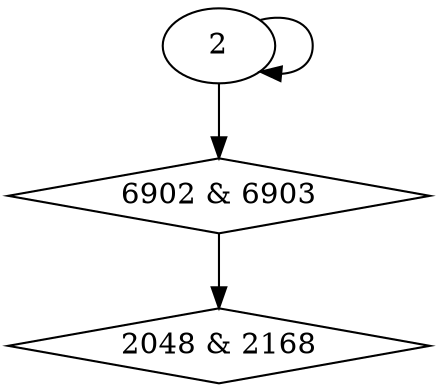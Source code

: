 digraph {
0 [label = "2048 & 2168", shape = diamond];
1 [label = "6902 & 6903", shape = diamond];
1 -> 0;
2 -> 1;
2 -> 2;
}
